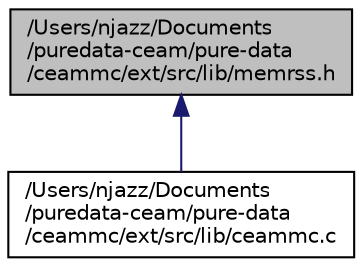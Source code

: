 digraph "/Users/njazz/Documents/puredata-ceam/pure-data/ceammc/ext/src/lib/memrss.h"
{
  edge [fontname="Helvetica",fontsize="10",labelfontname="Helvetica",labelfontsize="10"];
  node [fontname="Helvetica",fontsize="10",shape=record];
  Node1 [label="/Users/njazz/Documents\l/puredata-ceam/pure-data\l/ceammc/ext/src/lib/memrss.h",height=0.2,width=0.4,color="black", fillcolor="grey75", style="filled" fontcolor="black"];
  Node1 -> Node2 [dir="back",color="midnightblue",fontsize="10",style="solid",fontname="Helvetica"];
  Node2 [label="/Users/njazz/Documents\l/puredata-ceam/pure-data\l/ceammc/ext/src/lib/ceammc.c",height=0.2,width=0.4,color="black", fillcolor="white", style="filled",URL="$ceammc_8c.html"];
}
